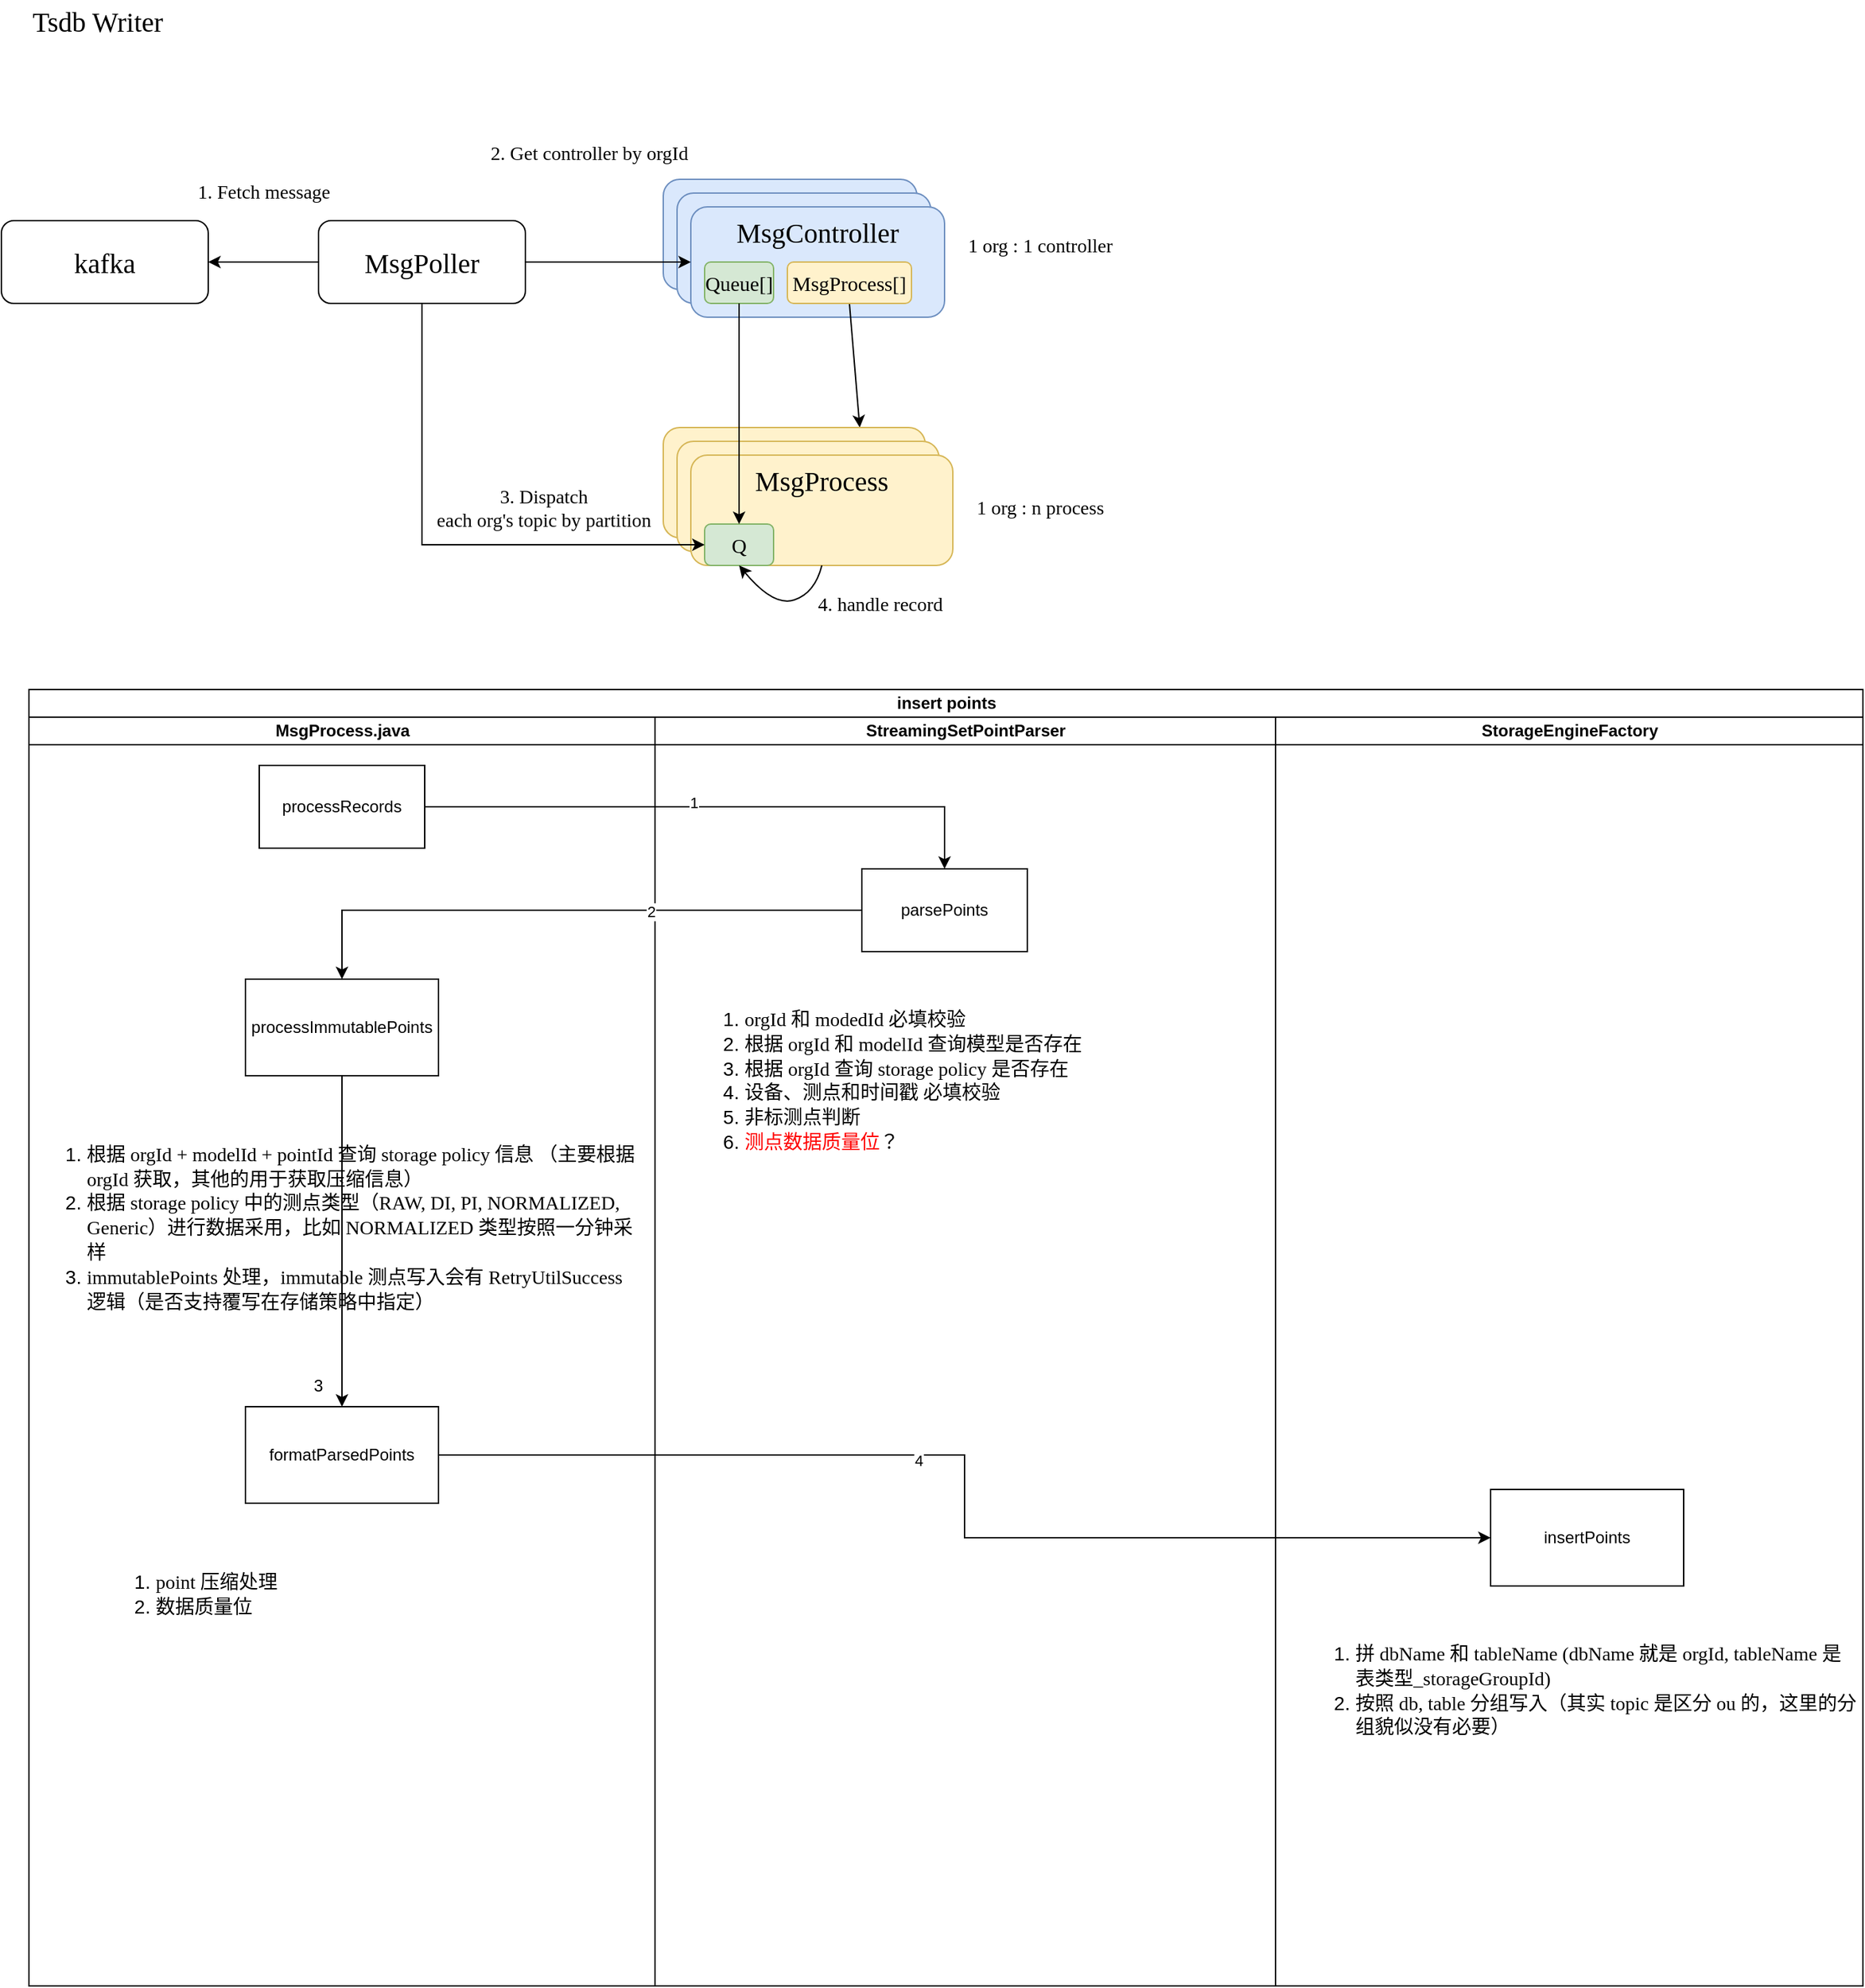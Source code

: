 <mxfile version="21.3.2" type="github">
  <diagram name="第 1 页" id="iX-ga6FuyarV50mPAewc">
    <mxGraphModel dx="1434" dy="800" grid="1" gridSize="10" guides="1" tooltips="1" connect="1" arrows="1" fold="1" page="1" pageScale="1" pageWidth="827" pageHeight="1169" math="0" shadow="0">
      <root>
        <mxCell id="0" />
        <mxCell id="1" parent="0" />
        <mxCell id="RGq1c4zs5kMfCRphSGWV-12" style="edgeStyle=orthogonalEdgeStyle;rounded=0;orthogonalLoop=1;jettySize=auto;html=1;exitX=0;exitY=0.5;exitDx=0;exitDy=0;entryX=1;entryY=0.5;entryDx=0;entryDy=0;" edge="1" parent="1" source="RGq1c4zs5kMfCRphSGWV-10" target="RGq1c4zs5kMfCRphSGWV-11">
          <mxGeometry relative="1" as="geometry" />
        </mxCell>
        <mxCell id="RGq1c4zs5kMfCRphSGWV-17" value="1. Fetch message" style="edgeLabel;html=1;align=center;verticalAlign=middle;resizable=0;points=[];fontFamily=Times New Roman;fontSize=14;" vertex="1" connectable="0" parent="RGq1c4zs5kMfCRphSGWV-12">
          <mxGeometry x="0.075" y="-3" relative="1" as="geometry">
            <mxPoint x="3" y="-47" as="offset" />
          </mxGeometry>
        </mxCell>
        <mxCell id="RGq1c4zs5kMfCRphSGWV-10" value="MsgPoller" style="rounded=1;whiteSpace=wrap;html=1;hachureGap=4;fontFamily=Times New Roman;fontSize=20;" vertex="1" parent="1">
          <mxGeometry x="240" y="210" width="150" height="60" as="geometry" />
        </mxCell>
        <mxCell id="RGq1c4zs5kMfCRphSGWV-11" value="kafka" style="rounded=1;whiteSpace=wrap;html=1;hachureGap=4;fontFamily=Times New Roman;fontSize=20;" vertex="1" parent="1">
          <mxGeometry x="10" y="210" width="150" height="60" as="geometry" />
        </mxCell>
        <mxCell id="RGq1c4zs5kMfCRphSGWV-19" value="3. Dispatch&lt;br&gt;each org&#39;s topic by partition" style="edgeLabel;html=1;align=center;verticalAlign=middle;resizable=0;points=[];fontFamily=Times New Roman;fontSize=14;" vertex="1" connectable="0" parent="1">
          <mxGeometry x="170" y="430" as="geometry">
            <mxPoint x="233" y="-11" as="offset" />
          </mxGeometry>
        </mxCell>
        <mxCell id="RGq1c4zs5kMfCRphSGWV-22" value="&lt;div style=&quot;&quot;&gt;&lt;br&gt;&lt;/div&gt;" style="rounded=1;whiteSpace=wrap;html=1;hachureGap=4;fontFamily=Times New Roman;fontSize=15;align=center;horizontal=1;verticalAlign=top;fillColor=#dae8fc;strokeColor=#6c8ebf;" vertex="1" parent="1">
          <mxGeometry x="490" y="180" width="184" height="80" as="geometry" />
        </mxCell>
        <mxCell id="RGq1c4zs5kMfCRphSGWV-23" value="&lt;div style=&quot;&quot;&gt;&lt;br&gt;&lt;/div&gt;" style="rounded=1;whiteSpace=wrap;html=1;hachureGap=4;fontFamily=Times New Roman;fontSize=15;align=center;horizontal=1;verticalAlign=top;fillColor=#dae8fc;strokeColor=#6c8ebf;" vertex="1" parent="1">
          <mxGeometry x="500" y="190" width="184" height="80" as="geometry" />
        </mxCell>
        <mxCell id="RGq1c4zs5kMfCRphSGWV-20" value="&lt;div style=&quot;&quot;&gt;&lt;span style=&quot;background-color: initial;&quot;&gt;&lt;font style=&quot;font-size: 20px;&quot;&gt;MsgController&lt;/font&gt;&lt;/span&gt;&lt;/div&gt;" style="rounded=1;whiteSpace=wrap;html=1;hachureGap=4;fontFamily=Times New Roman;fontSize=15;fillColor=#dae8fc;strokeColor=#6c8ebf;align=center;horizontal=1;verticalAlign=top;" vertex="1" parent="1">
          <mxGeometry x="510" y="200" width="184" height="80" as="geometry" />
        </mxCell>
        <mxCell id="RGq1c4zs5kMfCRphSGWV-21" value="Queue[]" style="rounded=1;whiteSpace=wrap;html=1;hachureGap=4;fontFamily=Times New Roman;fontSize=15;fillColor=#d5e8d4;strokeColor=#82b366;" vertex="1" parent="1">
          <mxGeometry x="520" y="240" width="50" height="30" as="geometry" />
        </mxCell>
        <mxCell id="RGq1c4zs5kMfCRphSGWV-16" style="edgeStyle=orthogonalEdgeStyle;rounded=0;orthogonalLoop=1;jettySize=auto;html=1;exitX=1;exitY=0.5;exitDx=0;exitDy=0;entryX=0;entryY=0.5;entryDx=0;entryDy=0;" edge="1" parent="1" source="RGq1c4zs5kMfCRphSGWV-10" target="RGq1c4zs5kMfCRphSGWV-20">
          <mxGeometry relative="1" as="geometry">
            <mxPoint x="535" y="200" as="targetPoint" />
          </mxGeometry>
        </mxCell>
        <mxCell id="RGq1c4zs5kMfCRphSGWV-27" style="rounded=0;orthogonalLoop=1;jettySize=auto;html=1;entryX=0.75;entryY=0;entryDx=0;entryDy=0;exitX=0.5;exitY=1;exitDx=0;exitDy=0;" edge="1" parent="1" source="RGq1c4zs5kMfCRphSGWV-24" target="RGq1c4zs5kMfCRphSGWV-29">
          <mxGeometry relative="1" as="geometry">
            <mxPoint x="600" y="260" as="sourcePoint" />
            <mxPoint x="572" y="360" as="targetPoint" />
          </mxGeometry>
        </mxCell>
        <mxCell id="RGq1c4zs5kMfCRphSGWV-24" value="MsgProcess[]" style="rounded=1;whiteSpace=wrap;html=1;hachureGap=4;fontFamily=Times New Roman;fontSize=15;fillColor=#fff2cc;strokeColor=#d6b656;" vertex="1" parent="1">
          <mxGeometry x="580" y="240" width="90" height="30" as="geometry" />
        </mxCell>
        <mxCell id="RGq1c4zs5kMfCRphSGWV-29" value="MsgProcess" style="rounded=1;whiteSpace=wrap;html=1;hachureGap=4;fontFamily=Times New Roman;fontSize=20;fillColor=#fff2cc;strokeColor=#d6b656;verticalAlign=top;" vertex="1" parent="1">
          <mxGeometry x="490" y="360" width="190" height="80" as="geometry" />
        </mxCell>
        <mxCell id="RGq1c4zs5kMfCRphSGWV-32" value="MsgProcess" style="rounded=1;whiteSpace=wrap;html=1;hachureGap=4;fontFamily=Times New Roman;fontSize=20;fillColor=#fff2cc;strokeColor=#d6b656;verticalAlign=top;" vertex="1" parent="1">
          <mxGeometry x="500" y="370" width="190" height="80" as="geometry" />
        </mxCell>
        <mxCell id="RGq1c4zs5kMfCRphSGWV-33" value="MsgProcess" style="rounded=1;whiteSpace=wrap;html=1;hachureGap=4;fontFamily=Times New Roman;fontSize=20;fillColor=#fff2cc;strokeColor=#d6b656;verticalAlign=top;" vertex="1" parent="1">
          <mxGeometry x="510" y="380" width="190" height="80" as="geometry" />
        </mxCell>
        <mxCell id="RGq1c4zs5kMfCRphSGWV-30" value="Q" style="rounded=1;whiteSpace=wrap;html=1;hachureGap=4;fontFamily=Times New Roman;fontSize=15;fillColor=#d5e8d4;strokeColor=#82b366;" vertex="1" parent="1">
          <mxGeometry x="520" y="430" width="50" height="30" as="geometry" />
        </mxCell>
        <mxCell id="RGq1c4zs5kMfCRphSGWV-34" style="rounded=0;orthogonalLoop=1;jettySize=auto;html=1;exitX=0.5;exitY=1;exitDx=0;exitDy=0;" edge="1" parent="1" source="RGq1c4zs5kMfCRphSGWV-21" target="RGq1c4zs5kMfCRphSGWV-30">
          <mxGeometry relative="1" as="geometry" />
        </mxCell>
        <mxCell id="RGq1c4zs5kMfCRphSGWV-35" style="edgeStyle=orthogonalEdgeStyle;rounded=0;orthogonalLoop=1;jettySize=auto;html=1;exitX=0.5;exitY=1;exitDx=0;exitDy=0;entryX=0;entryY=0.5;entryDx=0;entryDy=0;" edge="1" parent="1" source="RGq1c4zs5kMfCRphSGWV-10" target="RGq1c4zs5kMfCRphSGWV-30">
          <mxGeometry relative="1" as="geometry" />
        </mxCell>
        <mxCell id="RGq1c4zs5kMfCRphSGWV-36" value="1 org : 1 controller" style="edgeLabel;html=1;align=center;verticalAlign=middle;resizable=0;points=[];fontFamily=Times New Roman;fontSize=14;" vertex="1" connectable="0" parent="1">
          <mxGeometry x="530" y="240" as="geometry">
            <mxPoint x="233" y="-11" as="offset" />
          </mxGeometry>
        </mxCell>
        <mxCell id="RGq1c4zs5kMfCRphSGWV-38" value="2. Get controller by orgId" style="edgeLabel;html=1;align=center;verticalAlign=middle;resizable=0;points=[];fontFamily=Times New Roman;fontSize=14;" vertex="1" connectable="0" parent="1">
          <mxGeometry x="190" y="170" as="geometry">
            <mxPoint x="246" y="-8" as="offset" />
          </mxGeometry>
        </mxCell>
        <mxCell id="RGq1c4zs5kMfCRphSGWV-40" value="1 org : n process" style="edgeLabel;html=1;align=center;verticalAlign=middle;resizable=0;points=[];fontFamily=Times New Roman;fontSize=14;" vertex="1" connectable="0" parent="1">
          <mxGeometry x="530" y="430" as="geometry">
            <mxPoint x="233" y="-11" as="offset" />
          </mxGeometry>
        </mxCell>
        <mxCell id="RGq1c4zs5kMfCRphSGWV-42" value="Tsdb Writer" style="text;html=1;strokeColor=none;fillColor=none;align=center;verticalAlign=middle;whiteSpace=wrap;rounded=0;fontSize=20;fontFamily=Times New Roman;" vertex="1" parent="1">
          <mxGeometry x="10" y="50" width="140" height="30" as="geometry" />
        </mxCell>
        <mxCell id="RGq1c4zs5kMfCRphSGWV-45" value="" style="curved=1;endArrow=classic;html=1;rounded=0;entryX=0.5;entryY=1;entryDx=0;entryDy=0;exitX=0.5;exitY=1;exitDx=0;exitDy=0;" edge="1" parent="1" source="RGq1c4zs5kMfCRphSGWV-33" target="RGq1c4zs5kMfCRphSGWV-30">
          <mxGeometry width="50" height="50" relative="1" as="geometry">
            <mxPoint x="570" y="640" as="sourcePoint" />
            <mxPoint x="620" y="590" as="targetPoint" />
            <Array as="points">
              <mxPoint x="600" y="480" />
              <mxPoint x="570" y="490" />
            </Array>
          </mxGeometry>
        </mxCell>
        <mxCell id="RGq1c4zs5kMfCRphSGWV-46" value="4. handle record" style="edgeLabel;html=1;align=center;verticalAlign=middle;resizable=0;points=[];fontFamily=Times New Roman;fontSize=14;" vertex="1" connectable="0" parent="1">
          <mxGeometry x="414" y="500" as="geometry">
            <mxPoint x="233" y="-11" as="offset" />
          </mxGeometry>
        </mxCell>
        <mxCell id="RGq1c4zs5kMfCRphSGWV-53" value="insert points" style="swimlane;childLayout=stackLayout;resizeParent=1;resizeParentMax=0;startSize=20;html=1;" vertex="1" parent="1">
          <mxGeometry x="30" y="550" width="1330" height="940" as="geometry" />
        </mxCell>
        <mxCell id="RGq1c4zs5kMfCRphSGWV-54" value="MsgProcess.java" style="swimlane;startSize=20;html=1;" vertex="1" parent="RGq1c4zs5kMfCRphSGWV-53">
          <mxGeometry y="20" width="454" height="920" as="geometry" />
        </mxCell>
        <mxCell id="RGq1c4zs5kMfCRphSGWV-58" value="processRecords" style="rounded=0;whiteSpace=wrap;html=1;" vertex="1" parent="RGq1c4zs5kMfCRphSGWV-54">
          <mxGeometry x="167" y="35" width="120" height="60" as="geometry" />
        </mxCell>
        <mxCell id="RGq1c4zs5kMfCRphSGWV-76" style="rounded=0;orthogonalLoop=1;jettySize=auto;html=1;exitX=0.5;exitY=1;exitDx=0;exitDy=0;" edge="1" parent="RGq1c4zs5kMfCRphSGWV-54" source="RGq1c4zs5kMfCRphSGWV-70" target="RGq1c4zs5kMfCRphSGWV-75">
          <mxGeometry relative="1" as="geometry" />
        </mxCell>
        <mxCell id="RGq1c4zs5kMfCRphSGWV-70" value="processImmutablePoints" style="rounded=0;whiteSpace=wrap;html=1;" vertex="1" parent="RGq1c4zs5kMfCRphSGWV-54">
          <mxGeometry x="157" y="190" width="140" height="70" as="geometry" />
        </mxCell>
        <mxCell id="RGq1c4zs5kMfCRphSGWV-74" value="&lt;div&gt;&lt;font face=&quot;Times New Roman&quot;&gt;&lt;br&gt;&lt;/font&gt;&lt;/div&gt;&lt;ol style=&quot;font-size: 14px;&quot;&gt;&lt;li style=&quot;font-size: 14px;&quot;&gt;&lt;font face=&quot;Times New Roman&quot; style=&quot;font-size: 14px;&quot;&gt;根据 orgId + modelId + pointId 查询 storage policy 信息 （主要根据 orgId 获取，其他的用于获取压缩信息）&lt;/font&gt;&lt;/li&gt;&lt;li style=&quot;font-size: 14px;&quot;&gt;&lt;font face=&quot;Times New Roman&quot; style=&quot;font-size: 14px;&quot;&gt;根据 storage policy 中的测点类型（RAW, DI, PI, NORMALIZED, Generic）进行数据采用，比如 NORMALIZED 类型按照一分钟采样&lt;br style=&quot;font-size: 14px;&quot;&gt;&lt;/font&gt;&lt;/li&gt;&lt;li style=&quot;font-size: 14px;&quot;&gt;&lt;font face=&quot;Times New Roman&quot; style=&quot;font-size: 14px;&quot;&gt;immutablePoints 处理，immutable 测点写入会有 RetryUtilSuccess 逻辑（是否支持覆写在存储策略中指定）&lt;/font&gt;&lt;/li&gt;&lt;/ol&gt;" style="text;strokeColor=none;fillColor=none;html=1;whiteSpace=wrap;verticalAlign=top;overflow=hidden;fontSize=14;" vertex="1" parent="RGq1c4zs5kMfCRphSGWV-54">
          <mxGeometry y="270" width="440" height="220" as="geometry" />
        </mxCell>
        <mxCell id="RGq1c4zs5kMfCRphSGWV-75" value="formatParsedPoints" style="rounded=0;whiteSpace=wrap;html=1;" vertex="1" parent="RGq1c4zs5kMfCRphSGWV-54">
          <mxGeometry x="157" y="500" width="140" height="70" as="geometry" />
        </mxCell>
        <mxCell id="RGq1c4zs5kMfCRphSGWV-77" value="&lt;div&gt;&lt;font face=&quot;Times New Roman&quot;&gt;&lt;br&gt;&lt;/font&gt;&lt;/div&gt;&lt;ol style=&quot;font-size: 14px;&quot;&gt;&lt;li style=&quot;font-size: 14px;&quot;&gt;&lt;font face=&quot;Times New Roman&quot;&gt;point 压缩处理&lt;/font&gt;&lt;/li&gt;&lt;li style=&quot;font-size: 14px;&quot;&gt;数据质量位&lt;/li&gt;&lt;/ol&gt;" style="text;strokeColor=none;fillColor=none;html=1;whiteSpace=wrap;verticalAlign=top;overflow=hidden;fontSize=14;" vertex="1" parent="RGq1c4zs5kMfCRphSGWV-54">
          <mxGeometry x="50" y="580" width="303" height="100" as="geometry" />
        </mxCell>
        <mxCell id="RGq1c4zs5kMfCRphSGWV-79" value="3" style="text;html=1;strokeColor=none;fillColor=none;align=center;verticalAlign=middle;whiteSpace=wrap;rounded=0;" vertex="1" parent="RGq1c4zs5kMfCRphSGWV-54">
          <mxGeometry x="180" y="470" width="60" height="30" as="geometry" />
        </mxCell>
        <mxCell id="RGq1c4zs5kMfCRphSGWV-55" value="StreamingSetPointParser" style="swimlane;startSize=20;html=1;" vertex="1" parent="RGq1c4zs5kMfCRphSGWV-53">
          <mxGeometry x="454" y="20" width="450" height="920" as="geometry" />
        </mxCell>
        <mxCell id="RGq1c4zs5kMfCRphSGWV-68" value="parsePoints" style="rounded=0;whiteSpace=wrap;html=1;" vertex="1" parent="RGq1c4zs5kMfCRphSGWV-55">
          <mxGeometry x="150" y="110" width="120" height="60" as="geometry" />
        </mxCell>
        <mxCell id="RGq1c4zs5kMfCRphSGWV-51" value="&lt;ol style=&quot;font-size: 14px;&quot;&gt;&lt;li style=&quot;font-size: 14px;&quot;&gt;&lt;font face=&quot;Times New Roman&quot; style=&quot;font-size: 14px;&quot;&gt;orgId 和 modedId 必填校验&lt;/font&gt;&lt;/li&gt;&lt;li style=&quot;font-size: 14px;&quot;&gt;&lt;font face=&quot;Times New Roman&quot; style=&quot;font-size: 14px;&quot;&gt;根据 orgId 和 modelId 查询模型是否存在&lt;/font&gt;&lt;/li&gt;&lt;li style=&quot;font-size: 14px;&quot;&gt;&lt;font face=&quot;Times New Roman&quot; style=&quot;font-size: 14px;&quot;&gt;根据 orgId 查询 storage policy 是否存在&lt;/font&gt;&lt;/li&gt;&lt;li style=&quot;font-size: 14px;&quot;&gt;&lt;font face=&quot;Times New Roman&quot; style=&quot;font-size: 14px;&quot;&gt;设备、测点和时间戳 必填校验&lt;/font&gt;&lt;/li&gt;&lt;li style=&quot;font-size: 14px;&quot;&gt;&lt;font face=&quot;Times New Roman&quot; style=&quot;font-size: 14px;&quot;&gt;非标测点判断&lt;/font&gt;&lt;/li&gt;&lt;li style=&quot;font-size: 14px;&quot;&gt;&lt;font face=&quot;Times New Roman&quot; style=&quot;font-size: 14px;&quot;&gt;&lt;font color=&quot;#ff0000&quot;&gt;测点数据质量位&lt;/font&gt;？&lt;/font&gt;&lt;/li&gt;&lt;/ol&gt;" style="text;strokeColor=none;fillColor=none;html=1;whiteSpace=wrap;verticalAlign=top;overflow=hidden;fontSize=14;" vertex="1" parent="RGq1c4zs5kMfCRphSGWV-55">
          <mxGeometry x="23" y="190" width="407" height="170" as="geometry" />
        </mxCell>
        <mxCell id="RGq1c4zs5kMfCRphSGWV-69" style="edgeStyle=orthogonalEdgeStyle;rounded=0;orthogonalLoop=1;jettySize=auto;html=1;exitX=1;exitY=0.5;exitDx=0;exitDy=0;entryX=0.5;entryY=0;entryDx=0;entryDy=0;" edge="1" parent="RGq1c4zs5kMfCRphSGWV-53" source="RGq1c4zs5kMfCRphSGWV-58" target="RGq1c4zs5kMfCRphSGWV-68">
          <mxGeometry relative="1" as="geometry" />
        </mxCell>
        <mxCell id="RGq1c4zs5kMfCRphSGWV-72" value="1" style="edgeLabel;html=1;align=center;verticalAlign=middle;resizable=0;points=[];" vertex="1" connectable="0" parent="RGq1c4zs5kMfCRphSGWV-69">
          <mxGeometry x="-0.076" y="3" relative="1" as="geometry">
            <mxPoint as="offset" />
          </mxGeometry>
        </mxCell>
        <mxCell id="RGq1c4zs5kMfCRphSGWV-71" style="edgeStyle=orthogonalEdgeStyle;rounded=0;orthogonalLoop=1;jettySize=auto;html=1;exitX=0;exitY=0.5;exitDx=0;exitDy=0;entryX=0.5;entryY=0;entryDx=0;entryDy=0;" edge="1" parent="RGq1c4zs5kMfCRphSGWV-53" source="RGq1c4zs5kMfCRphSGWV-68" target="RGq1c4zs5kMfCRphSGWV-70">
          <mxGeometry relative="1" as="geometry" />
        </mxCell>
        <mxCell id="RGq1c4zs5kMfCRphSGWV-73" value="2" style="edgeLabel;html=1;align=center;verticalAlign=middle;resizable=0;points=[];" vertex="1" connectable="0" parent="RGq1c4zs5kMfCRphSGWV-71">
          <mxGeometry x="-0.284" y="1" relative="1" as="geometry">
            <mxPoint as="offset" />
          </mxGeometry>
        </mxCell>
        <mxCell id="RGq1c4zs5kMfCRphSGWV-80" style="edgeStyle=orthogonalEdgeStyle;rounded=0;orthogonalLoop=1;jettySize=auto;html=1;exitX=1;exitY=0.5;exitDx=0;exitDy=0;entryX=0;entryY=0.5;entryDx=0;entryDy=0;" edge="1" parent="RGq1c4zs5kMfCRphSGWV-53" source="RGq1c4zs5kMfCRphSGWV-75" target="RGq1c4zs5kMfCRphSGWV-78">
          <mxGeometry relative="1" as="geometry" />
        </mxCell>
        <mxCell id="RGq1c4zs5kMfCRphSGWV-81" value="4" style="edgeLabel;html=1;align=center;verticalAlign=middle;resizable=0;points=[];" vertex="1" connectable="0" parent="RGq1c4zs5kMfCRphSGWV-80">
          <mxGeometry x="-0.155" y="-4" relative="1" as="geometry">
            <mxPoint as="offset" />
          </mxGeometry>
        </mxCell>
        <mxCell id="RGq1c4zs5kMfCRphSGWV-65" value="StorageEngineFactory" style="swimlane;startSize=20;html=1;" vertex="1" parent="RGq1c4zs5kMfCRphSGWV-53">
          <mxGeometry x="904" y="20" width="426" height="920" as="geometry" />
        </mxCell>
        <mxCell id="RGq1c4zs5kMfCRphSGWV-78" value="insertPoints" style="rounded=0;whiteSpace=wrap;html=1;" vertex="1" parent="RGq1c4zs5kMfCRphSGWV-65">
          <mxGeometry x="156" y="560" width="140" height="70" as="geometry" />
        </mxCell>
        <mxCell id="RGq1c4zs5kMfCRphSGWV-83" value="&lt;ol style=&quot;font-size: 14px;&quot;&gt;&lt;li style=&quot;font-size: 14px;&quot;&gt;&lt;font face=&quot;Times New Roman&quot;&gt;拼 dbName 和 tableName (dbName 就是 orgId, tableName 是 表类型_storageGroupId)&lt;/font&gt;&lt;/li&gt;&lt;li style=&quot;font-size: 14px;&quot;&gt;&lt;font face=&quot;Times New Roman&quot;&gt;按照 db, table 分组写入（其实 topic 是区分 ou 的，这里的分组貌似没有必要）&lt;/font&gt;&lt;/li&gt;&lt;/ol&gt;" style="text;strokeColor=none;fillColor=none;html=1;whiteSpace=wrap;verticalAlign=top;overflow=hidden;fontSize=14;" vertex="1" parent="1">
          <mxGeometry x="950" y="1220" width="407" height="170" as="geometry" />
        </mxCell>
      </root>
    </mxGraphModel>
  </diagram>
</mxfile>
